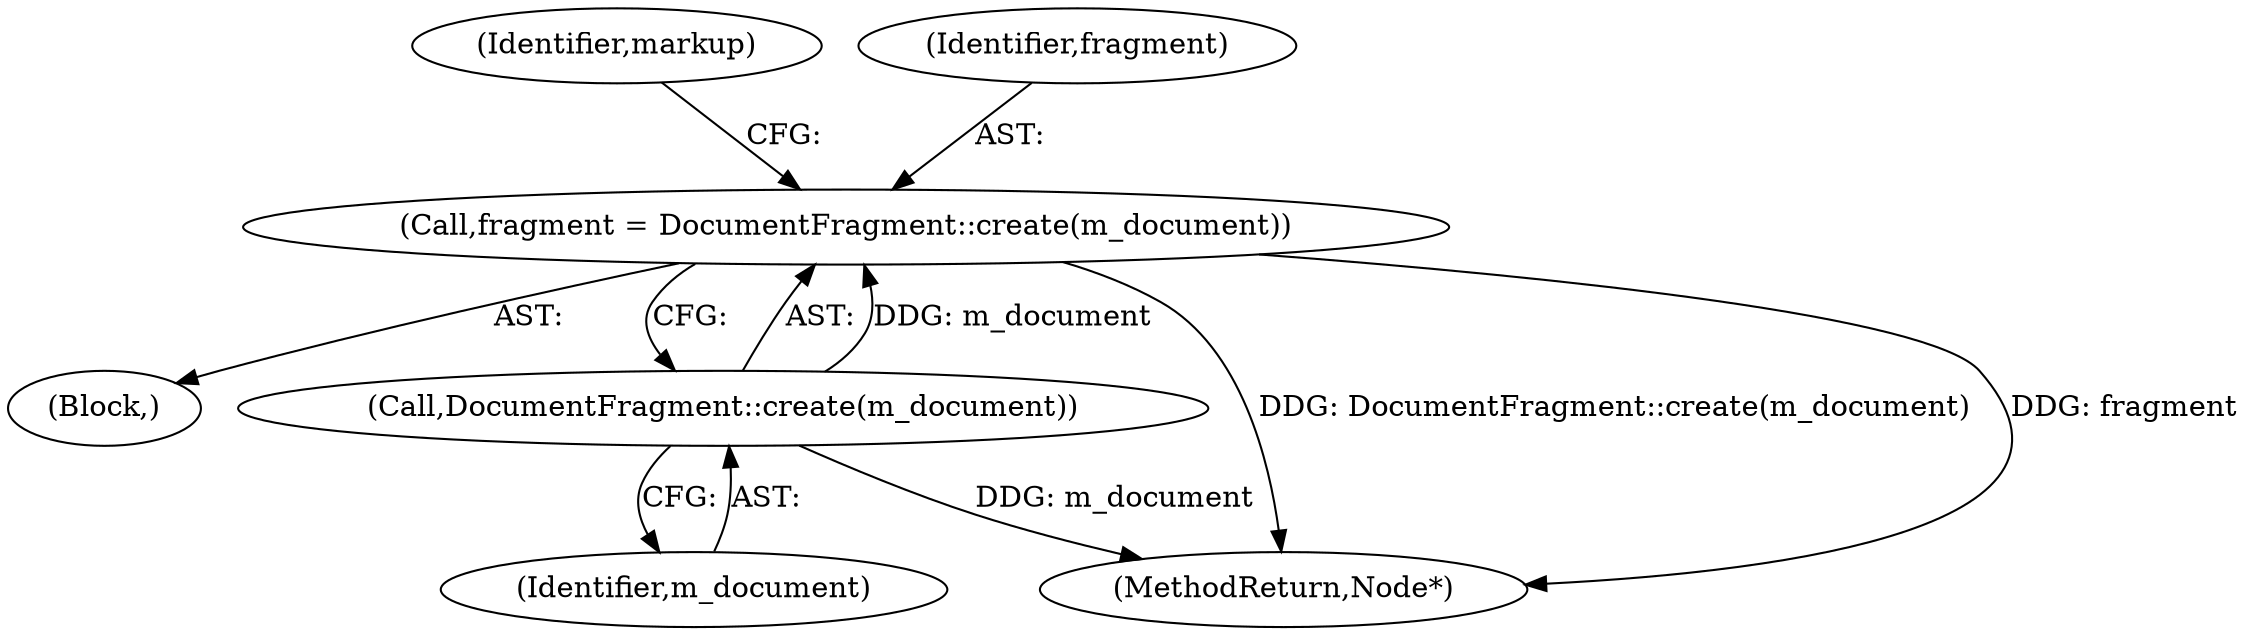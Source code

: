 digraph "0_Chrome_73edae623529f04c668268de49d00324b96166a2_8@API" {
"1000124" [label="(Call,fragment = DocumentFragment::create(m_document))"];
"1000126" [label="(Call,DocumentFragment::create(m_document))"];
"1000124" [label="(Call,fragment = DocumentFragment::create(m_document))"];
"1000129" [label="(Identifier,markup)"];
"1000126" [label="(Call,DocumentFragment::create(m_document))"];
"1000107" [label="(Block,)"];
"1000250" [label="(MethodReturn,Node*)"];
"1000125" [label="(Identifier,fragment)"];
"1000127" [label="(Identifier,m_document)"];
"1000124" -> "1000107"  [label="AST: "];
"1000124" -> "1000126"  [label="CFG: "];
"1000125" -> "1000124"  [label="AST: "];
"1000126" -> "1000124"  [label="AST: "];
"1000129" -> "1000124"  [label="CFG: "];
"1000124" -> "1000250"  [label="DDG: DocumentFragment::create(m_document)"];
"1000124" -> "1000250"  [label="DDG: fragment"];
"1000126" -> "1000124"  [label="DDG: m_document"];
"1000126" -> "1000127"  [label="CFG: "];
"1000127" -> "1000126"  [label="AST: "];
"1000126" -> "1000250"  [label="DDG: m_document"];
}
